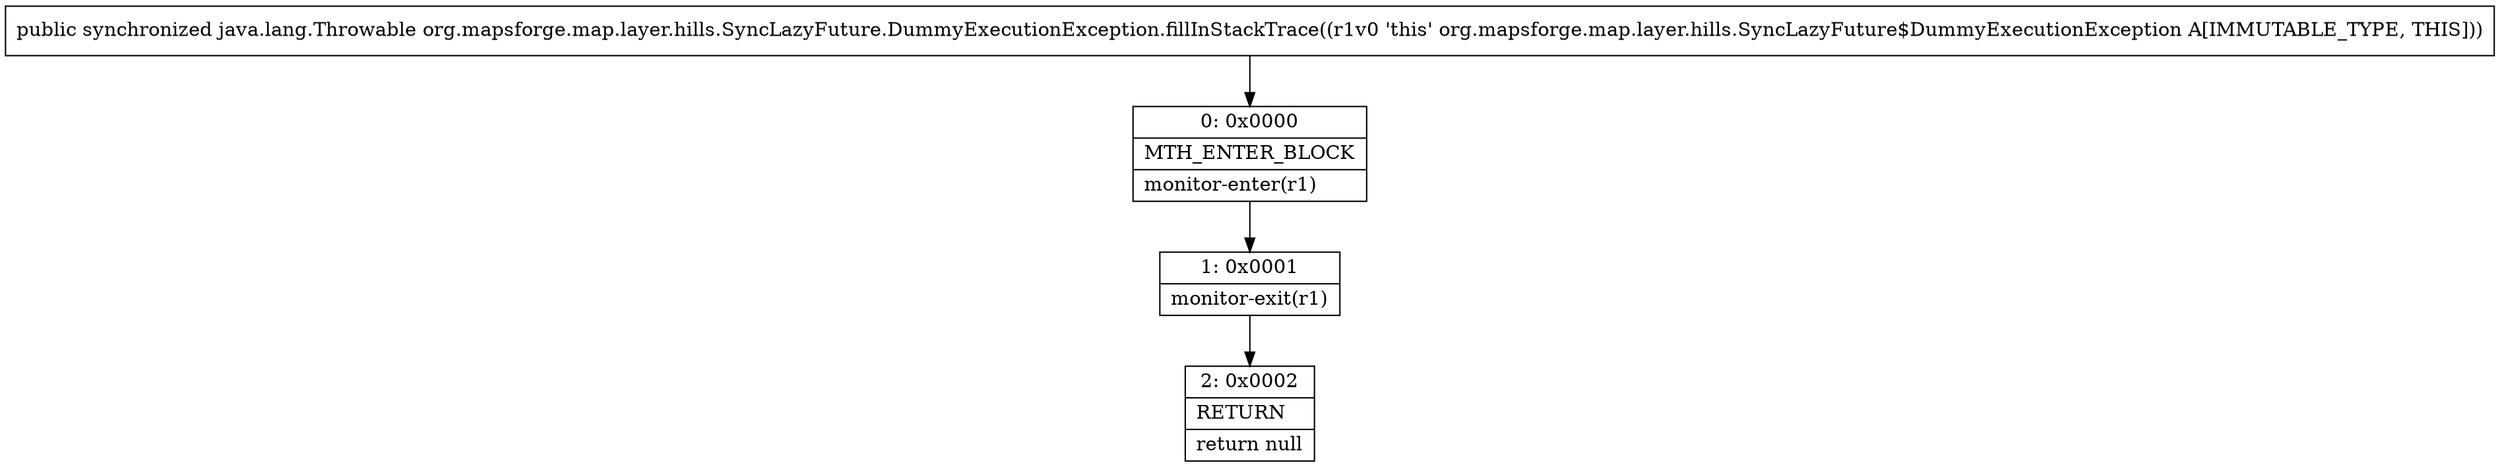 digraph "CFG fororg.mapsforge.map.layer.hills.SyncLazyFuture.DummyExecutionException.fillInStackTrace()Ljava\/lang\/Throwable;" {
Node_0 [shape=record,label="{0\:\ 0x0000|MTH_ENTER_BLOCK\l|monitor\-enter(r1)\l}"];
Node_1 [shape=record,label="{1\:\ 0x0001|monitor\-exit(r1)\l}"];
Node_2 [shape=record,label="{2\:\ 0x0002|RETURN\l|return null\l}"];
MethodNode[shape=record,label="{public synchronized java.lang.Throwable org.mapsforge.map.layer.hills.SyncLazyFuture.DummyExecutionException.fillInStackTrace((r1v0 'this' org.mapsforge.map.layer.hills.SyncLazyFuture$DummyExecutionException A[IMMUTABLE_TYPE, THIS])) }"];
MethodNode -> Node_0;
Node_0 -> Node_1;
Node_1 -> Node_2;
}

